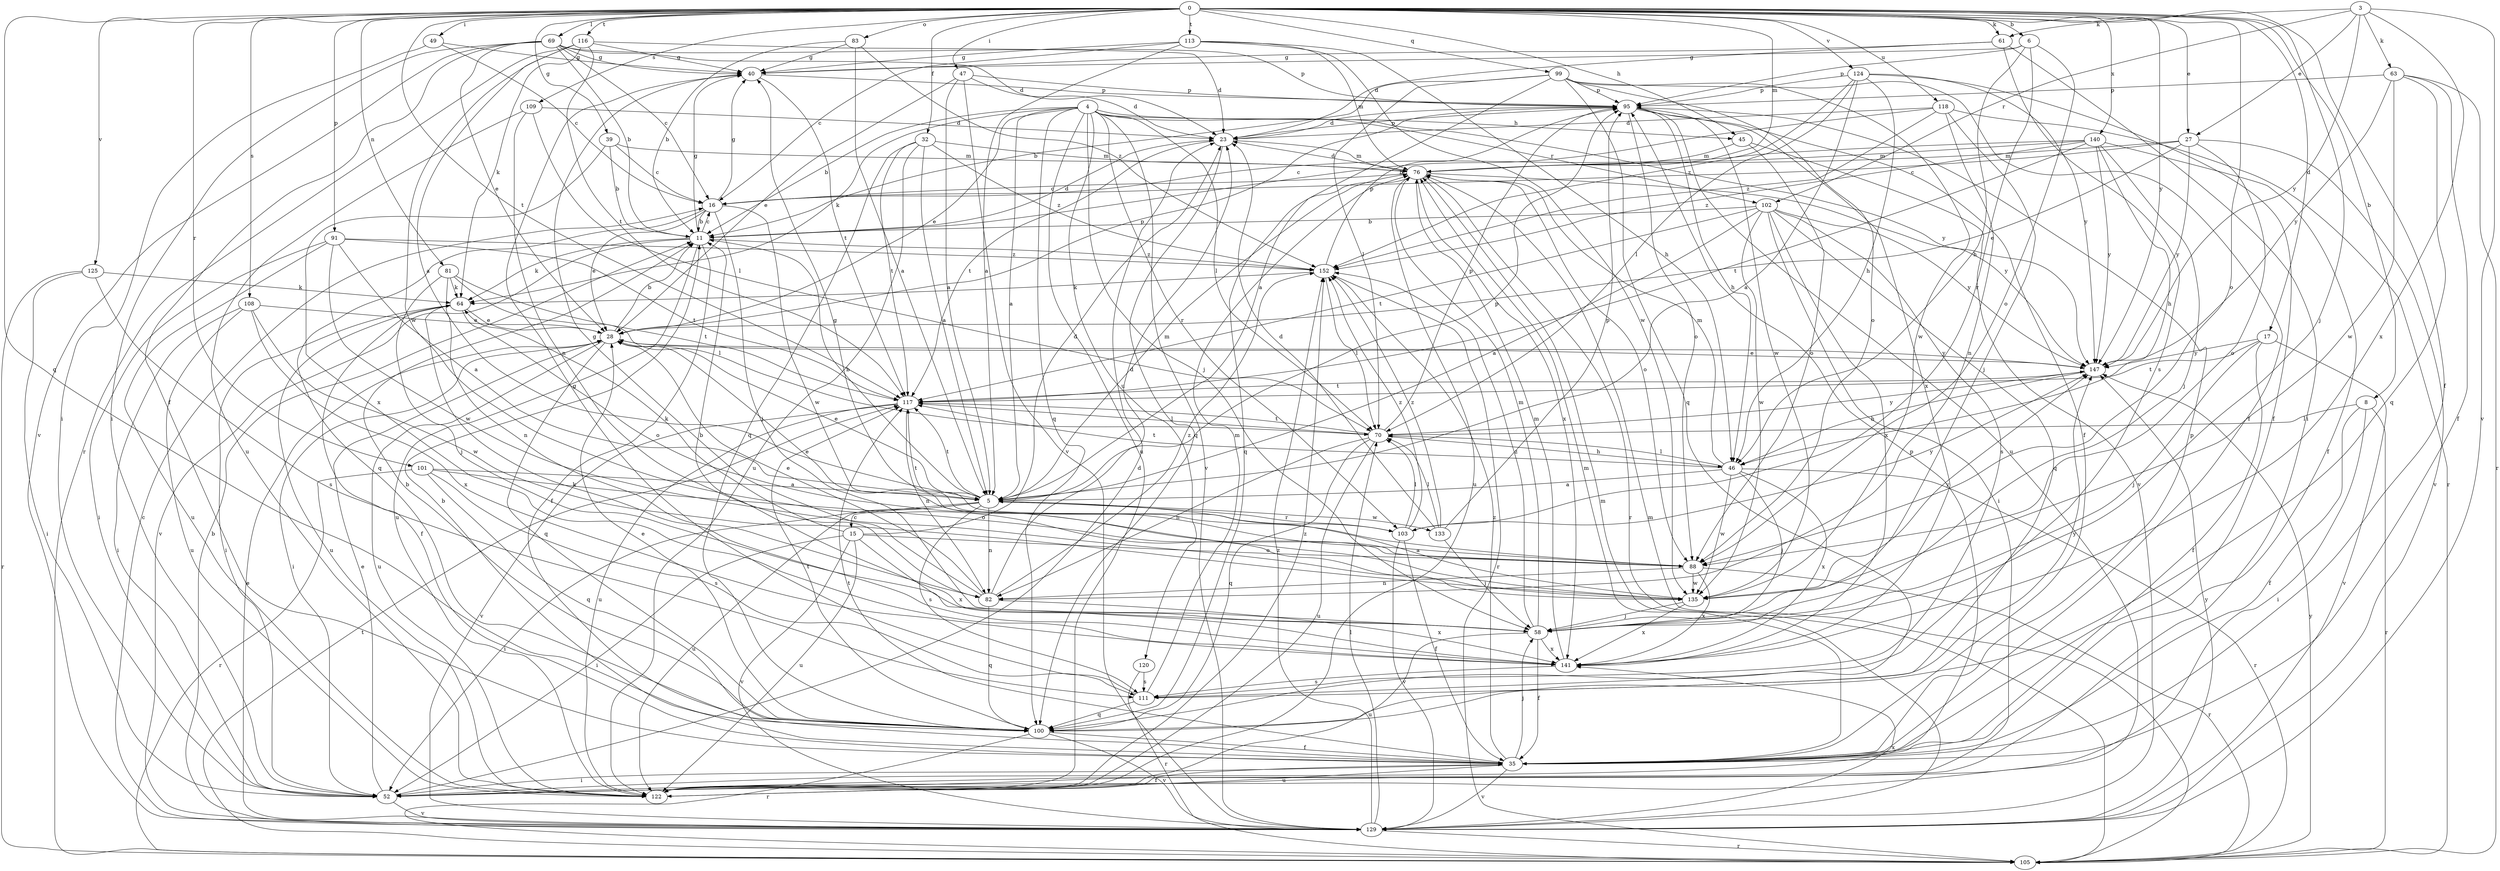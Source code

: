 strict digraph  {
0;
3;
4;
5;
6;
8;
11;
15;
16;
17;
23;
27;
28;
32;
35;
39;
40;
45;
46;
47;
49;
52;
58;
61;
63;
64;
69;
70;
76;
81;
82;
83;
88;
91;
95;
99;
100;
101;
102;
103;
105;
108;
109;
111;
113;
116;
117;
118;
120;
122;
124;
125;
129;
133;
135;
140;
141;
147;
152;
0 -> 6  [label=b];
0 -> 8  [label=b];
0 -> 17  [label=d];
0 -> 27  [label=e];
0 -> 32  [label=f];
0 -> 35  [label=f];
0 -> 39  [label=g];
0 -> 45  [label=h];
0 -> 47  [label=i];
0 -> 49  [label=i];
0 -> 58  [label=j];
0 -> 61  [label=k];
0 -> 69  [label=l];
0 -> 76  [label=m];
0 -> 81  [label=n];
0 -> 83  [label=o];
0 -> 88  [label=o];
0 -> 91  [label=p];
0 -> 99  [label=q];
0 -> 100  [label=q];
0 -> 101  [label=r];
0 -> 108  [label=s];
0 -> 109  [label=s];
0 -> 113  [label=t];
0 -> 116  [label=t];
0 -> 117  [label=t];
0 -> 118  [label=u];
0 -> 124  [label=v];
0 -> 125  [label=v];
0 -> 140  [label=x];
0 -> 147  [label=y];
3 -> 27  [label=e];
3 -> 61  [label=k];
3 -> 63  [label=k];
3 -> 102  [label=r];
3 -> 129  [label=v];
3 -> 141  [label=x];
3 -> 147  [label=y];
4 -> 5  [label=a];
4 -> 11  [label=b];
4 -> 28  [label=e];
4 -> 45  [label=h];
4 -> 58  [label=j];
4 -> 64  [label=k];
4 -> 70  [label=l];
4 -> 100  [label=q];
4 -> 102  [label=r];
4 -> 103  [label=r];
4 -> 120  [label=u];
4 -> 122  [label=u];
4 -> 129  [label=v];
4 -> 147  [label=y];
5 -> 11  [label=b];
5 -> 15  [label=c];
5 -> 28  [label=e];
5 -> 52  [label=i];
5 -> 76  [label=m];
5 -> 82  [label=n];
5 -> 95  [label=p];
5 -> 103  [label=r];
5 -> 111  [label=s];
5 -> 117  [label=t];
5 -> 122  [label=u];
5 -> 133  [label=w];
6 -> 40  [label=g];
6 -> 46  [label=h];
6 -> 88  [label=o];
6 -> 95  [label=p];
6 -> 103  [label=r];
8 -> 35  [label=f];
8 -> 52  [label=i];
8 -> 70  [label=l];
8 -> 105  [label=r];
11 -> 16  [label=c];
11 -> 23  [label=d];
11 -> 35  [label=f];
11 -> 40  [label=g];
11 -> 64  [label=k];
11 -> 122  [label=u];
11 -> 129  [label=v];
11 -> 152  [label=z];
15 -> 23  [label=d];
15 -> 52  [label=i];
15 -> 64  [label=k];
15 -> 88  [label=o];
15 -> 122  [label=u];
15 -> 129  [label=v];
15 -> 141  [label=x];
16 -> 11  [label=b];
16 -> 28  [label=e];
16 -> 40  [label=g];
16 -> 58  [label=j];
16 -> 100  [label=q];
16 -> 135  [label=w];
17 -> 35  [label=f];
17 -> 58  [label=j];
17 -> 117  [label=t];
17 -> 129  [label=v];
17 -> 147  [label=y];
23 -> 76  [label=m];
23 -> 95  [label=p];
23 -> 100  [label=q];
23 -> 117  [label=t];
27 -> 16  [label=c];
27 -> 28  [label=e];
27 -> 76  [label=m];
27 -> 88  [label=o];
27 -> 129  [label=v];
27 -> 147  [label=y];
28 -> 11  [label=b];
28 -> 52  [label=i];
28 -> 95  [label=p];
28 -> 100  [label=q];
28 -> 122  [label=u];
28 -> 147  [label=y];
32 -> 5  [label=a];
32 -> 76  [label=m];
32 -> 100  [label=q];
32 -> 117  [label=t];
32 -> 122  [label=u];
32 -> 152  [label=z];
35 -> 11  [label=b];
35 -> 52  [label=i];
35 -> 58  [label=j];
35 -> 76  [label=m];
35 -> 95  [label=p];
35 -> 117  [label=t];
35 -> 122  [label=u];
35 -> 129  [label=v];
35 -> 152  [label=z];
39 -> 11  [label=b];
39 -> 16  [label=c];
39 -> 76  [label=m];
39 -> 141  [label=x];
40 -> 95  [label=p];
40 -> 117  [label=t];
45 -> 76  [label=m];
45 -> 88  [label=o];
45 -> 129  [label=v];
46 -> 5  [label=a];
46 -> 58  [label=j];
46 -> 70  [label=l];
46 -> 76  [label=m];
46 -> 105  [label=r];
46 -> 117  [label=t];
46 -> 135  [label=w];
46 -> 141  [label=x];
47 -> 5  [label=a];
47 -> 23  [label=d];
47 -> 28  [label=e];
47 -> 95  [label=p];
47 -> 129  [label=v];
49 -> 16  [label=c];
49 -> 40  [label=g];
49 -> 52  [label=i];
52 -> 23  [label=d];
52 -> 28  [label=e];
52 -> 95  [label=p];
52 -> 129  [label=v];
58 -> 11  [label=b];
58 -> 35  [label=f];
58 -> 76  [label=m];
58 -> 122  [label=u];
58 -> 141  [label=x];
58 -> 152  [label=z];
61 -> 23  [label=d];
61 -> 40  [label=g];
61 -> 52  [label=i];
61 -> 111  [label=s];
63 -> 35  [label=f];
63 -> 95  [label=p];
63 -> 100  [label=q];
63 -> 105  [label=r];
63 -> 135  [label=w];
63 -> 147  [label=y];
64 -> 28  [label=e];
64 -> 35  [label=f];
64 -> 52  [label=i];
64 -> 88  [label=o];
64 -> 122  [label=u];
69 -> 11  [label=b];
69 -> 16  [label=c];
69 -> 23  [label=d];
69 -> 28  [label=e];
69 -> 35  [label=f];
69 -> 40  [label=g];
69 -> 52  [label=i];
69 -> 95  [label=p];
69 -> 129  [label=v];
70 -> 46  [label=h];
70 -> 82  [label=n];
70 -> 95  [label=p];
70 -> 100  [label=q];
70 -> 117  [label=t];
70 -> 122  [label=u];
70 -> 147  [label=y];
76 -> 16  [label=c];
76 -> 23  [label=d];
76 -> 88  [label=o];
76 -> 100  [label=q];
76 -> 105  [label=r];
76 -> 122  [label=u];
76 -> 141  [label=x];
76 -> 147  [label=y];
81 -> 58  [label=j];
81 -> 64  [label=k];
81 -> 70  [label=l];
81 -> 82  [label=n];
81 -> 117  [label=t];
82 -> 23  [label=d];
82 -> 28  [label=e];
82 -> 40  [label=g];
82 -> 100  [label=q];
82 -> 141  [label=x];
82 -> 152  [label=z];
83 -> 5  [label=a];
83 -> 11  [label=b];
83 -> 40  [label=g];
83 -> 152  [label=z];
88 -> 28  [label=e];
88 -> 40  [label=g];
88 -> 82  [label=n];
88 -> 105  [label=r];
88 -> 135  [label=w];
88 -> 141  [label=x];
91 -> 5  [label=a];
91 -> 52  [label=i];
91 -> 117  [label=t];
91 -> 122  [label=u];
91 -> 135  [label=w];
91 -> 152  [label=z];
95 -> 23  [label=d];
95 -> 35  [label=f];
95 -> 46  [label=h];
95 -> 88  [label=o];
95 -> 122  [label=u];
95 -> 135  [label=w];
95 -> 141  [label=x];
99 -> 5  [label=a];
99 -> 11  [label=b];
99 -> 35  [label=f];
99 -> 70  [label=l];
99 -> 88  [label=o];
99 -> 95  [label=p];
99 -> 100  [label=q];
99 -> 135  [label=w];
100 -> 11  [label=b];
100 -> 28  [label=e];
100 -> 35  [label=f];
100 -> 105  [label=r];
100 -> 117  [label=t];
100 -> 129  [label=v];
101 -> 5  [label=a];
101 -> 88  [label=o];
101 -> 100  [label=q];
101 -> 105  [label=r];
101 -> 111  [label=s];
102 -> 5  [label=a];
102 -> 11  [label=b];
102 -> 52  [label=i];
102 -> 100  [label=q];
102 -> 111  [label=s];
102 -> 117  [label=t];
102 -> 135  [label=w];
102 -> 141  [label=x];
102 -> 147  [label=y];
103 -> 35  [label=f];
103 -> 70  [label=l];
103 -> 117  [label=t];
103 -> 129  [label=v];
103 -> 147  [label=y];
103 -> 152  [label=z];
105 -> 76  [label=m];
105 -> 117  [label=t];
105 -> 147  [label=y];
108 -> 28  [label=e];
108 -> 52  [label=i];
108 -> 122  [label=u];
108 -> 135  [label=w];
108 -> 141  [label=x];
109 -> 23  [label=d];
109 -> 70  [label=l];
109 -> 82  [label=n];
109 -> 122  [label=u];
111 -> 40  [label=g];
111 -> 76  [label=m];
111 -> 100  [label=q];
111 -> 147  [label=y];
113 -> 5  [label=a];
113 -> 16  [label=c];
113 -> 40  [label=g];
113 -> 46  [label=h];
113 -> 76  [label=m];
113 -> 135  [label=w];
116 -> 5  [label=a];
116 -> 23  [label=d];
116 -> 40  [label=g];
116 -> 64  [label=k];
116 -> 105  [label=r];
116 -> 117  [label=t];
116 -> 135  [label=w];
117 -> 70  [label=l];
117 -> 82  [label=n];
117 -> 122  [label=u];
117 -> 129  [label=v];
118 -> 11  [label=b];
118 -> 23  [label=d];
118 -> 58  [label=j];
118 -> 82  [label=n];
118 -> 105  [label=r];
118 -> 152  [label=z];
120 -> 105  [label=r];
120 -> 111  [label=s];
122 -> 35  [label=f];
122 -> 152  [label=z];
124 -> 5  [label=a];
124 -> 35  [label=f];
124 -> 46  [label=h];
124 -> 70  [label=l];
124 -> 95  [label=p];
124 -> 147  [label=y];
124 -> 152  [label=z];
125 -> 52  [label=i];
125 -> 64  [label=k];
125 -> 105  [label=r];
125 -> 111  [label=s];
129 -> 11  [label=b];
129 -> 16  [label=c];
129 -> 28  [label=e];
129 -> 70  [label=l];
129 -> 76  [label=m];
129 -> 105  [label=r];
129 -> 141  [label=x];
129 -> 147  [label=y];
129 -> 152  [label=z];
133 -> 23  [label=d];
133 -> 58  [label=j];
133 -> 70  [label=l];
133 -> 95  [label=p];
133 -> 152  [label=z];
135 -> 5  [label=a];
135 -> 58  [label=j];
135 -> 141  [label=x];
135 -> 147  [label=y];
140 -> 16  [label=c];
140 -> 35  [label=f];
140 -> 46  [label=h];
140 -> 58  [label=j];
140 -> 76  [label=m];
140 -> 117  [label=t];
140 -> 147  [label=y];
140 -> 152  [label=z];
141 -> 64  [label=k];
141 -> 76  [label=m];
141 -> 111  [label=s];
147 -> 28  [label=e];
147 -> 46  [label=h];
147 -> 117  [label=t];
152 -> 64  [label=k];
152 -> 70  [label=l];
152 -> 95  [label=p];
152 -> 105  [label=r];
}
